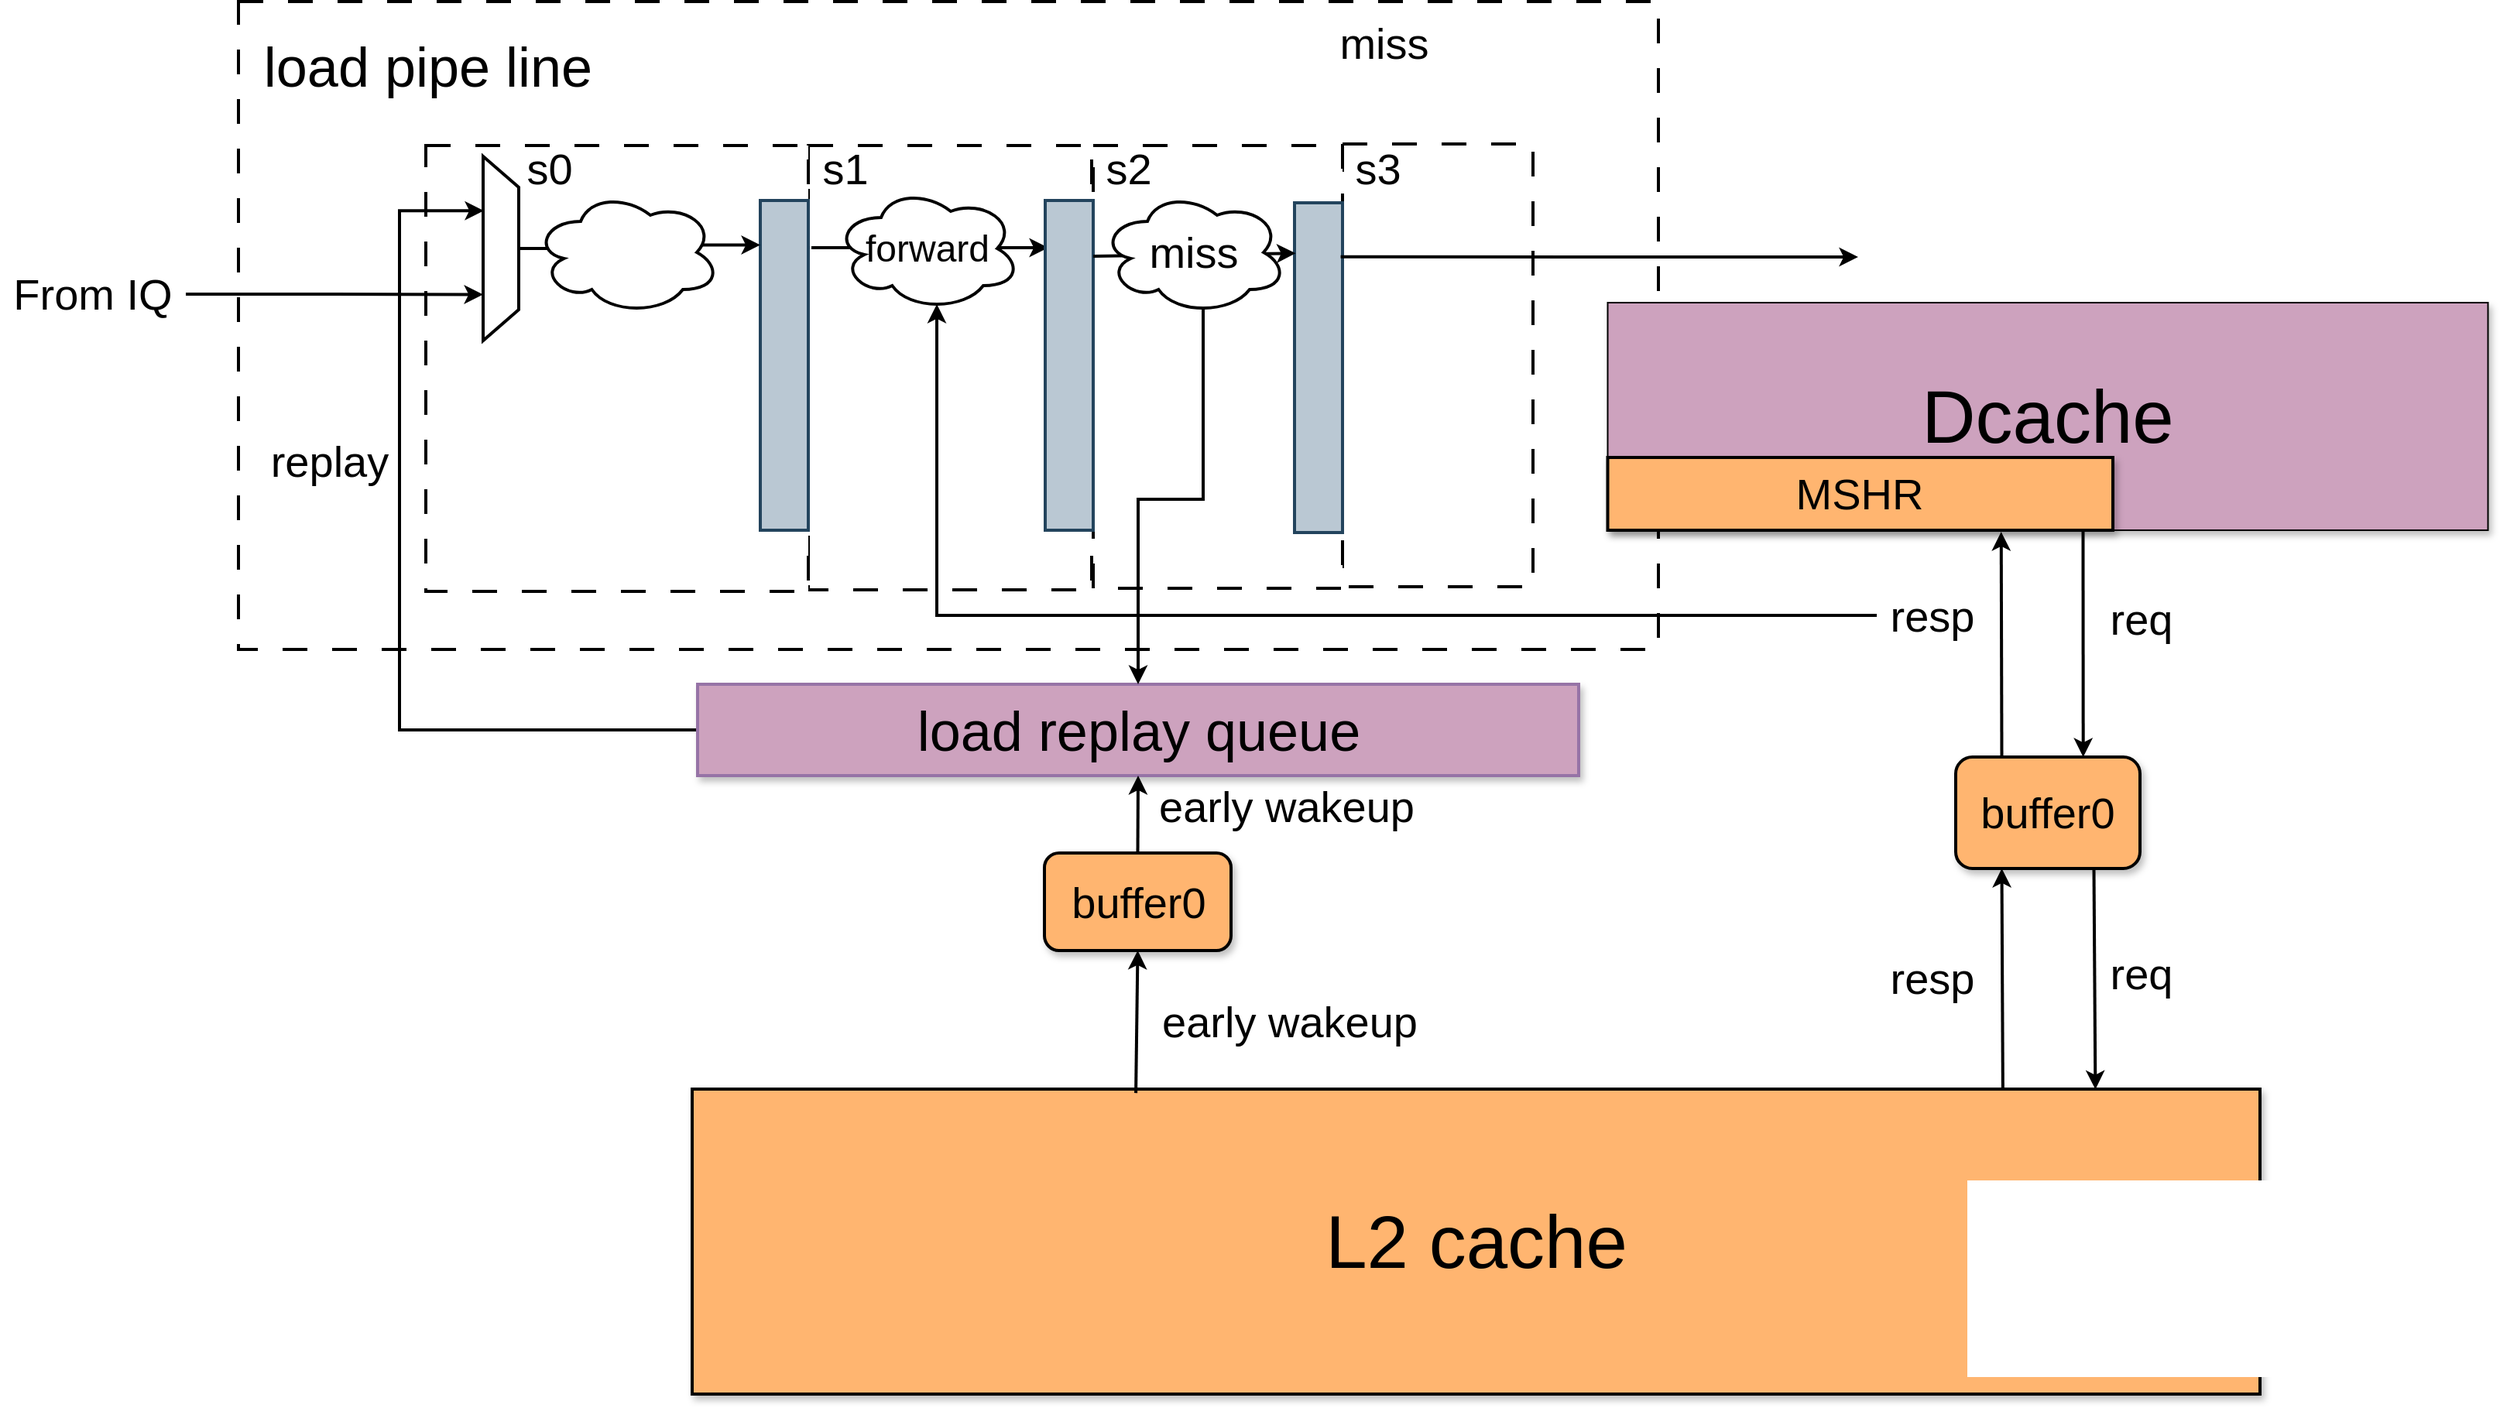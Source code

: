 <mxfile version="21.5.0" type="github">
  <diagram name="第 1 页" id="Qr6vakDrju1xn6KvEsF8">
    <mxGraphModel dx="2246" dy="1313" grid="0" gridSize="10" guides="1" tooltips="1" connect="1" arrows="1" fold="1" page="1" pageScale="1" pageWidth="2339" pageHeight="3300" math="0" shadow="0">
      <root>
        <mxCell id="0" />
        <mxCell id="1" parent="0" />
        <mxCell id="zulZAHrHHTT8NIzmMI81-4" value="" style="rounded=0;whiteSpace=wrap;html=1;dashed=1;dashPattern=8 8;strokeWidth=2;" parent="1" vertex="1">
          <mxGeometry x="403" y="126" width="917" height="418.5" as="geometry" />
        </mxCell>
        <mxCell id="zulZAHrHHTT8NIzmMI81-9" value="" style="rounded=0;whiteSpace=wrap;html=1;dashed=1;dashPattern=8 8;strokeWidth=2;" parent="1" vertex="1">
          <mxGeometry x="1116" y="218" width="123" height="286" as="geometry" />
        </mxCell>
        <mxCell id="zulZAHrHHTT8NIzmMI81-8" value="" style="rounded=0;whiteSpace=wrap;html=1;dashed=1;dashPattern=8 8;strokeWidth=2;" parent="1" vertex="1">
          <mxGeometry x="955" y="219" width="161" height="286" as="geometry" />
        </mxCell>
        <mxCell id="zulZAHrHHTT8NIzmMI81-7" value="" style="rounded=0;whiteSpace=wrap;html=1;dashed=1;dashPattern=8 8;strokeWidth=2;" parent="1" vertex="1">
          <mxGeometry x="771" y="219" width="183" height="287" as="geometry" />
        </mxCell>
        <mxCell id="zulZAHrHHTT8NIzmMI81-6" value="" style="rounded=0;whiteSpace=wrap;html=1;dashed=1;dashPattern=8 8;strokeWidth=2;" parent="1" vertex="1">
          <mxGeometry x="524" y="219" width="247" height="288" as="geometry" />
        </mxCell>
        <mxCell id="-uCr5wKV6WLhJTsjas4j-22" style="edgeStyle=orthogonalEdgeStyle;rounded=0;orthogonalLoop=1;jettySize=auto;html=1;exitX=1;exitY=0.5;exitDx=0;exitDy=0;entryX=0;entryY=0.5;entryDx=0;entryDy=0;strokeWidth=2;" edge="1" parent="1">
          <mxGeometry relative="1" as="geometry">
            <mxPoint x="773" y="285" as="sourcePoint" />
            <mxPoint x="926" y="285" as="targetPoint" />
          </mxGeometry>
        </mxCell>
        <mxCell id="yIvQLH9KiMLjOAJsWwCe-1" value="" style="rounded=0;whiteSpace=wrap;html=1;fillColor=#bac8d3;strokeColor=#23445d;strokeWidth=2;" parent="1" vertex="1">
          <mxGeometry x="740" y="254.5" width="31" height="213" as="geometry" />
        </mxCell>
        <mxCell id="yIvQLH9KiMLjOAJsWwCe-2" value="" style="rounded=0;whiteSpace=wrap;html=1;fillColor=#bac8d3;strokeColor=#23445d;strokeWidth=2;" parent="1" vertex="1">
          <mxGeometry x="924" y="254.5" width="31" height="213" as="geometry" />
        </mxCell>
        <mxCell id="yIvQLH9KiMLjOAJsWwCe-3" value="" style="rounded=0;whiteSpace=wrap;html=1;fillColor=#bac8d3;strokeColor=#23445d;strokeWidth=2;" parent="1" vertex="1">
          <mxGeometry x="1085" y="256" width="31" height="213" as="geometry" />
        </mxCell>
        <mxCell id="yIvQLH9KiMLjOAJsWwCe-5" value="&lt;font style=&quot;font-size: 28px;&quot;&gt;s0&lt;/font&gt;" style="text;html=1;strokeColor=none;fillColor=none;align=center;verticalAlign=middle;whiteSpace=wrap;rounded=0;strokeWidth=2;" parent="1" vertex="1">
          <mxGeometry x="574" y="219" width="60" height="30" as="geometry" />
        </mxCell>
        <mxCell id="yIvQLH9KiMLjOAJsWwCe-6" value="&lt;font style=&quot;font-size: 28px;&quot;&gt;s1&lt;/font&gt;" style="text;html=1;strokeColor=none;fillColor=none;align=center;verticalAlign=middle;whiteSpace=wrap;rounded=0;strokeWidth=2;" parent="1" vertex="1">
          <mxGeometry x="765" y="219" width="60" height="30" as="geometry" />
        </mxCell>
        <mxCell id="yIvQLH9KiMLjOAJsWwCe-7" value="&lt;font style=&quot;font-size: 28px;&quot;&gt;s2&lt;/font&gt;" style="text;html=1;strokeColor=none;fillColor=none;align=center;verticalAlign=middle;whiteSpace=wrap;rounded=0;strokeWidth=2;" parent="1" vertex="1">
          <mxGeometry x="948" y="219" width="60" height="30" as="geometry" />
        </mxCell>
        <mxCell id="yIvQLH9KiMLjOAJsWwCe-8" value="&lt;font style=&quot;font-size: 28px;&quot;&gt;s3&lt;/font&gt;" style="text;html=1;strokeColor=none;fillColor=none;align=center;verticalAlign=middle;whiteSpace=wrap;rounded=0;strokeWidth=2;" parent="1" vertex="1">
          <mxGeometry x="1109" y="219" width="60" height="30" as="geometry" />
        </mxCell>
        <mxCell id="yIvQLH9KiMLjOAJsWwCe-9" value="&lt;span style=&quot;font-size: 48px;&quot;&gt;&lt;font color=&quot;#000000&quot;&gt;Dcache&lt;/font&gt;&lt;/span&gt;" style="rounded=0;whiteSpace=wrap;html=1;fillColor=#CDA2BE;fontColor=#FFFFFF;shadow=1;" parent="1" vertex="1">
          <mxGeometry x="1287.25" y="320.5" width="568.5" height="147" as="geometry" />
        </mxCell>
        <mxCell id="yIvQLH9KiMLjOAJsWwCe-10" value="&lt;font style=&quot;font-size: 28px;&quot;&gt;buffer0&lt;/font&gt;" style="rounded=1;whiteSpace=wrap;html=1;fillColor=#FFB570;strokeWidth=2;shadow=1;" parent="1" vertex="1">
          <mxGeometry x="1512" y="614" width="119" height="72" as="geometry" />
        </mxCell>
        <mxCell id="yIvQLH9KiMLjOAJsWwCe-13" value="&lt;font style=&quot;font-size: 48px;&quot;&gt;L2 cache&lt;/font&gt;" style="rounded=0;whiteSpace=wrap;html=1;fillColor=#FFB570;strokeColor=#000000;strokeWidth=2;shadow=1;" parent="1" vertex="1">
          <mxGeometry x="696" y="828.5" width="1012.5" height="197" as="geometry" />
        </mxCell>
        <mxCell id="yIvQLH9KiMLjOAJsWwCe-14" value="" style="endArrow=classic;html=1;rounded=0;exitX=0.54;exitY=1;exitDx=0;exitDy=0;exitPerimeter=0;entryX=0.692;entryY=0;entryDx=0;entryDy=0;entryPerimeter=0;strokeWidth=2;" parent="1" source="yIvQLH9KiMLjOAJsWwCe-9" target="yIvQLH9KiMLjOAJsWwCe-10" edge="1">
          <mxGeometry width="50" height="50" relative="1" as="geometry">
            <mxPoint x="1953" y="549" as="sourcePoint" />
            <mxPoint x="2003" y="499" as="targetPoint" />
          </mxGeometry>
        </mxCell>
        <mxCell id="yIvQLH9KiMLjOAJsWwCe-17" value="" style="endArrow=classic;html=1;rounded=0;exitX=0.75;exitY=1;exitDx=0;exitDy=0;entryX=0.895;entryY=0.001;entryDx=0;entryDy=0;entryPerimeter=0;strokeWidth=2;" parent="1" source="yIvQLH9KiMLjOAJsWwCe-10" target="yIvQLH9KiMLjOAJsWwCe-13" edge="1">
          <mxGeometry width="50" height="50" relative="1" as="geometry">
            <mxPoint x="1602" y="811" as="sourcePoint" />
            <mxPoint x="1743" y="811" as="targetPoint" />
          </mxGeometry>
        </mxCell>
        <mxCell id="yIvQLH9KiMLjOAJsWwCe-18" value="" style="endArrow=classic;html=1;rounded=0;exitX=0.836;exitY=0.004;exitDx=0;exitDy=0;entryX=0.25;entryY=1;entryDx=0;entryDy=0;exitPerimeter=0;strokeWidth=2;" parent="1" source="yIvQLH9KiMLjOAJsWwCe-13" target="yIvQLH9KiMLjOAJsWwCe-10" edge="1">
          <mxGeometry width="50" height="50" relative="1" as="geometry">
            <mxPoint x="1612" y="821" as="sourcePoint" />
            <mxPoint x="1542" y="811" as="targetPoint" />
          </mxGeometry>
        </mxCell>
        <mxCell id="yIvQLH9KiMLjOAJsWwCe-21" value="" style="endArrow=classic;html=1;rounded=0;exitX=0.25;exitY=0;exitDx=0;exitDy=0;entryX=0.447;entryY=1.007;entryDx=0;entryDy=0;entryPerimeter=0;strokeWidth=2;" parent="1" source="yIvQLH9KiMLjOAJsWwCe-10" target="yIvQLH9KiMLjOAJsWwCe-9" edge="1">
          <mxGeometry width="50" height="50" relative="1" as="geometry">
            <mxPoint x="1545" y="505" as="sourcePoint" />
            <mxPoint x="1536" y="444" as="targetPoint" />
          </mxGeometry>
        </mxCell>
        <mxCell id="-uCr5wKV6WLhJTsjas4j-28" style="edgeStyle=orthogonalEdgeStyle;rounded=0;orthogonalLoop=1;jettySize=auto;html=1;exitX=0;exitY=0.5;exitDx=0;exitDy=0;entryX=0.295;entryY=0.98;entryDx=0;entryDy=0;entryPerimeter=0;strokeWidth=2;" edge="1" parent="1" source="yIvQLH9KiMLjOAJsWwCe-23" target="-uCr5wKV6WLhJTsjas4j-2">
          <mxGeometry relative="1" as="geometry">
            <Array as="points">
              <mxPoint x="507" y="596" />
              <mxPoint x="507" y="261" />
            </Array>
          </mxGeometry>
        </mxCell>
        <mxCell id="yIvQLH9KiMLjOAJsWwCe-23" value="&lt;font style=&quot;font-size: 36px;&quot;&gt;load replay queue&lt;/font&gt;" style="rounded=0;whiteSpace=wrap;html=1;fillColor=#CDA2BE;strokeColor=#9673a6;strokeWidth=2;shadow=1;" parent="1" vertex="1">
          <mxGeometry x="699.5" y="567" width="569" height="59" as="geometry" />
        </mxCell>
        <mxCell id="yIvQLH9KiMLjOAJsWwCe-25" value="&lt;font style=&quot;font-size: 28px;&quot;&gt;buffer0&lt;/font&gt;" style="rounded=1;whiteSpace=wrap;html=1;fillColor=#FFB570;strokeWidth=2;shadow=1;" parent="1" vertex="1">
          <mxGeometry x="923.5" y="676" width="120.5" height="63" as="geometry" />
        </mxCell>
        <mxCell id="yIvQLH9KiMLjOAJsWwCe-30" value="" style="endArrow=classic;html=1;rounded=0;entryX=0.5;entryY=1;entryDx=0;entryDy=0;exitX=0.283;exitY=0.013;exitDx=0;exitDy=0;exitPerimeter=0;strokeWidth=2;" parent="1" source="yIvQLH9KiMLjOAJsWwCe-13" target="yIvQLH9KiMLjOAJsWwCe-25" edge="1">
          <mxGeometry width="50" height="50" relative="1" as="geometry">
            <mxPoint x="989" y="818" as="sourcePoint" />
            <mxPoint x="989" y="798" as="targetPoint" />
          </mxGeometry>
        </mxCell>
        <mxCell id="yIvQLH9KiMLjOAJsWwCe-33" value="" style="endArrow=classic;html=1;rounded=0;entryX=0.5;entryY=1;entryDx=0;entryDy=0;exitX=0.5;exitY=0;exitDx=0;exitDy=0;strokeWidth=2;" parent="1" source="yIvQLH9KiMLjOAJsWwCe-25" target="yIvQLH9KiMLjOAJsWwCe-23" edge="1">
          <mxGeometry width="50" height="50" relative="1" as="geometry">
            <mxPoint x="1004" y="816" as="sourcePoint" />
            <mxPoint x="1004" y="795" as="targetPoint" />
          </mxGeometry>
        </mxCell>
        <mxCell id="yIvQLH9KiMLjOAJsWwCe-37" value="&lt;font style=&quot;font-size: 28px;&quot;&gt;miss&lt;/font&gt;" style="text;html=1;strokeColor=none;fillColor=none;align=center;verticalAlign=middle;whiteSpace=wrap;rounded=0;strokeWidth=2;" parent="1" vertex="1">
          <mxGeometry x="1113" y="138" width="60" height="30" as="geometry" />
        </mxCell>
        <mxCell id="yIvQLH9KiMLjOAJsWwCe-38" value="&lt;font style=&quot;font-size: 28px;&quot;&gt;req&lt;/font&gt;" style="text;html=1;strokeColor=none;fillColor=none;align=center;verticalAlign=middle;whiteSpace=wrap;rounded=0;strokeWidth=2;" parent="1" vertex="1">
          <mxGeometry x="1602" y="510" width="60" height="30" as="geometry" />
        </mxCell>
        <mxCell id="yIvQLH9KiMLjOAJsWwCe-41" value="&lt;font style=&quot;font-size: 28px;&quot;&gt;req&lt;/font&gt;" style="text;html=1;strokeColor=none;fillColor=none;align=center;verticalAlign=middle;whiteSpace=wrap;rounded=0;strokeWidth=2;" parent="1" vertex="1">
          <mxGeometry x="1602" y="739" width="60" height="30" as="geometry" />
        </mxCell>
        <mxCell id="yIvQLH9KiMLjOAJsWwCe-42" value="&lt;font style=&quot;font-size: 28px;&quot;&gt;resp&lt;/font&gt;" style="text;html=1;strokeColor=none;fillColor=none;align=center;verticalAlign=middle;whiteSpace=wrap;rounded=0;strokeWidth=2;" parent="1" vertex="1">
          <mxGeometry x="1467" y="742" width="60" height="30" as="geometry" />
        </mxCell>
        <mxCell id="-uCr5wKV6WLhJTsjas4j-35" style="edgeStyle=orthogonalEdgeStyle;rounded=0;orthogonalLoop=1;jettySize=auto;html=1;exitX=0;exitY=0.5;exitDx=0;exitDy=0;entryX=0.55;entryY=0.95;entryDx=0;entryDy=0;entryPerimeter=0;strokeWidth=2;" edge="1" parent="1" source="yIvQLH9KiMLjOAJsWwCe-45" target="-uCr5wKV6WLhJTsjas4j-18">
          <mxGeometry relative="1" as="geometry" />
        </mxCell>
        <mxCell id="yIvQLH9KiMLjOAJsWwCe-45" value="&lt;font style=&quot;font-size: 28px;&quot;&gt;resp&lt;/font&gt;" style="text;html=1;strokeColor=none;fillColor=none;align=center;verticalAlign=middle;whiteSpace=wrap;rounded=0;strokeWidth=2;" parent="1" vertex="1">
          <mxGeometry x="1461" y="505" width="72" height="35" as="geometry" />
        </mxCell>
        <mxCell id="8crFgqfBHU2Xec6mAjXd-1" value="&lt;font style=&quot;font-size: 28px;&quot;&gt;replay&lt;/font&gt;" style="text;html=1;strokeColor=none;fillColor=none;align=center;verticalAlign=middle;whiteSpace=wrap;rounded=0;strokeWidth=2;" parent="1" vertex="1">
          <mxGeometry x="419" y="403" width="86" height="39" as="geometry" />
        </mxCell>
        <mxCell id="8crFgqfBHU2Xec6mAjXd-3" value="&lt;font style=&quot;font-size: 28px;&quot;&gt;early wakeup&lt;/font&gt;" style="text;html=1;strokeColor=none;fillColor=none;align=center;verticalAlign=middle;whiteSpace=wrap;rounded=0;strokeWidth=2;" parent="1" vertex="1">
          <mxGeometry x="991" y="620" width="178" height="51" as="geometry" />
        </mxCell>
        <mxCell id="zulZAHrHHTT8NIzmMI81-5" value="&lt;font style=&quot;font-size: 36px;&quot;&gt;load pipe line&lt;/font&gt;" style="rounded=0;whiteSpace=wrap;html=1;strokeColor=none;strokeWidth=2;" parent="1" vertex="1">
          <mxGeometry x="412" y="133" width="227" height="70" as="geometry" />
        </mxCell>
        <mxCell id="-uCr5wKV6WLhJTsjas4j-5" style="edgeStyle=orthogonalEdgeStyle;rounded=0;orthogonalLoop=1;jettySize=auto;html=1;exitX=0.5;exitY=0;exitDx=0;exitDy=0;entryX=0;entryY=0.135;entryDx=0;entryDy=0;entryPerimeter=0;strokeWidth=2;" edge="1" parent="1" source="-uCr5wKV6WLhJTsjas4j-2" target="yIvQLH9KiMLjOAJsWwCe-1">
          <mxGeometry relative="1" as="geometry" />
        </mxCell>
        <mxCell id="-uCr5wKV6WLhJTsjas4j-2" value="" style="shape=trapezoid;perimeter=trapezoidPerimeter;whiteSpace=wrap;html=1;fixedSize=1;direction=south;strokeWidth=2;" vertex="1" parent="1">
          <mxGeometry x="561" y="226" width="23" height="119" as="geometry" />
        </mxCell>
        <mxCell id="-uCr5wKV6WLhJTsjas4j-3" value="&lt;font style=&quot;font-size: 28px;&quot;&gt;MSHR&lt;/font&gt;" style="rounded=0;whiteSpace=wrap;html=1;strokeWidth=2;fillColor=#ffb570;shadow=1;" vertex="1" parent="1">
          <mxGeometry x="1287.25" y="420.5" width="326.25" height="47" as="geometry" />
        </mxCell>
        <mxCell id="-uCr5wKV6WLhJTsjas4j-6" value="" style="ellipse;shape=cloud;whiteSpace=wrap;html=1;strokeWidth=2;" vertex="1" parent="1">
          <mxGeometry x="594" y="248" width="120" height="80" as="geometry" />
        </mxCell>
        <mxCell id="-uCr5wKV6WLhJTsjas4j-8" style="edgeStyle=orthogonalEdgeStyle;rounded=0;orthogonalLoop=1;jettySize=auto;html=1;exitX=0.55;exitY=0.95;exitDx=0;exitDy=0;exitPerimeter=0;entryX=0.5;entryY=0;entryDx=0;entryDy=0;strokeWidth=2;" edge="1" parent="1" source="-uCr5wKV6WLhJTsjas4j-7" target="yIvQLH9KiMLjOAJsWwCe-23">
          <mxGeometry relative="1" as="geometry" />
        </mxCell>
        <mxCell id="-uCr5wKV6WLhJTsjas4j-18" value="&lt;font style=&quot;font-size: 24px;&quot;&gt;forward&lt;/font&gt;" style="ellipse;shape=cloud;whiteSpace=wrap;html=1;strokeWidth=2;" vertex="1" parent="1">
          <mxGeometry x="788" y="245.5" width="120" height="80" as="geometry" />
        </mxCell>
        <mxCell id="-uCr5wKV6WLhJTsjas4j-25" value="&lt;font style=&quot;font-size: 28px;&quot;&gt;early wakeup&lt;/font&gt;" style="text;html=1;strokeColor=none;fillColor=none;align=center;verticalAlign=middle;whiteSpace=wrap;rounded=0;strokeWidth=2;" vertex="1" parent="1">
          <mxGeometry x="993" y="759.5" width="178" height="51" as="geometry" />
        </mxCell>
        <mxCell id="-uCr5wKV6WLhJTsjas4j-31" style="edgeStyle=orthogonalEdgeStyle;rounded=0;orthogonalLoop=1;jettySize=auto;html=1;exitX=1;exitY=0.5;exitDx=0;exitDy=0;entryX=0.75;entryY=1;entryDx=0;entryDy=0;strokeWidth=2;" edge="1" parent="1" source="-uCr5wKV6WLhJTsjas4j-30" target="-uCr5wKV6WLhJTsjas4j-2">
          <mxGeometry relative="1" as="geometry" />
        </mxCell>
        <mxCell id="-uCr5wKV6WLhJTsjas4j-36" value="" style="endArrow=classic;html=1;rounded=0;exitX=0;exitY=0.25;exitDx=0;exitDy=0;entryX=0.025;entryY=0.153;entryDx=0;entryDy=0;entryPerimeter=0;strokeWidth=2;" edge="1" parent="1" source="zulZAHrHHTT8NIzmMI81-8" target="yIvQLH9KiMLjOAJsWwCe-3">
          <mxGeometry width="50" height="50" relative="1" as="geometry">
            <mxPoint x="1548" y="171" as="sourcePoint" />
            <mxPoint x="1598" y="121" as="targetPoint" />
          </mxGeometry>
        </mxCell>
        <mxCell id="-uCr5wKV6WLhJTsjas4j-30" value="&lt;font style=&quot;font-size: 28px;&quot;&gt;From IQ&lt;/font&gt;" style="rounded=0;whiteSpace=wrap;html=1;strokeColor=none;" vertex="1" parent="1">
          <mxGeometry x="249" y="285" width="120" height="60" as="geometry" />
        </mxCell>
        <mxCell id="-uCr5wKV6WLhJTsjas4j-7" value="&lt;font style=&quot;font-size: 28px;&quot;&gt;miss&lt;/font&gt;" style="ellipse;shape=cloud;whiteSpace=wrap;html=1;strokeWidth=2;" vertex="1" parent="1">
          <mxGeometry x="960" y="248" width="120" height="80" as="geometry" />
        </mxCell>
        <mxCell id="-uCr5wKV6WLhJTsjas4j-37" value="" style="endArrow=classic;html=1;rounded=0;exitX=0.961;exitY=0.164;exitDx=0;exitDy=0;exitPerimeter=0;strokeWidth=2;" edge="1" parent="1" source="yIvQLH9KiMLjOAJsWwCe-3">
          <mxGeometry width="50" height="50" relative="1" as="geometry">
            <mxPoint x="1525" y="212" as="sourcePoint" />
            <mxPoint x="1449" y="291" as="targetPoint" />
          </mxGeometry>
        </mxCell>
      </root>
    </mxGraphModel>
  </diagram>
</mxfile>
